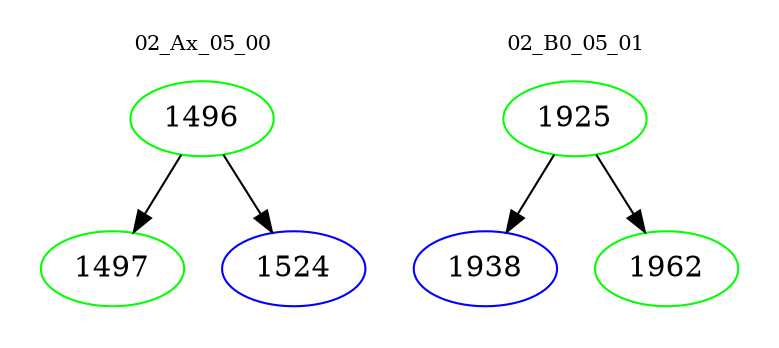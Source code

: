 digraph{
subgraph cluster_0 {
color = white
label = "02_Ax_05_00";
fontsize=10;
T0_1496 [label="1496", color="green"]
T0_1496 -> T0_1497 [color="black"]
T0_1497 [label="1497", color="green"]
T0_1496 -> T0_1524 [color="black"]
T0_1524 [label="1524", color="blue"]
}
subgraph cluster_1 {
color = white
label = "02_B0_05_01";
fontsize=10;
T1_1925 [label="1925", color="green"]
T1_1925 -> T1_1938 [color="black"]
T1_1938 [label="1938", color="blue"]
T1_1925 -> T1_1962 [color="black"]
T1_1962 [label="1962", color="green"]
}
}
